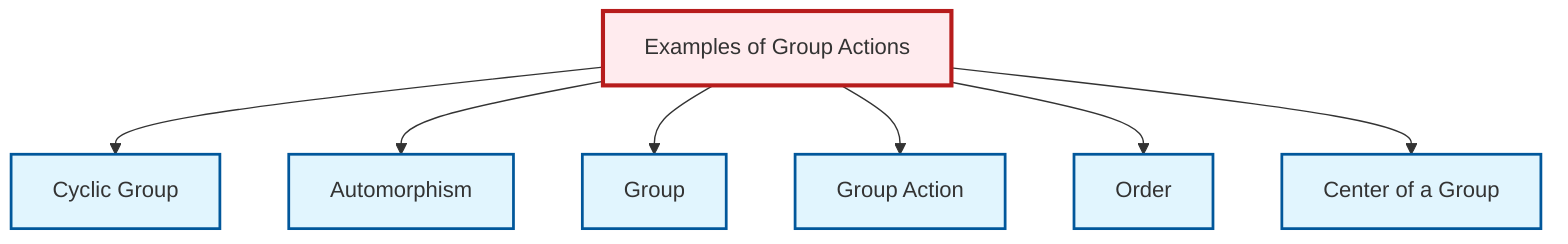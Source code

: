 graph TD
    classDef definition fill:#e1f5fe,stroke:#01579b,stroke-width:2px
    classDef theorem fill:#f3e5f5,stroke:#4a148c,stroke-width:2px
    classDef axiom fill:#fff3e0,stroke:#e65100,stroke-width:2px
    classDef example fill:#e8f5e9,stroke:#1b5e20,stroke-width:2px
    classDef current fill:#ffebee,stroke:#b71c1c,stroke-width:3px
    def-automorphism["Automorphism"]:::definition
    def-cyclic-group["Cyclic Group"]:::definition
    def-group["Group"]:::definition
    def-order["Order"]:::definition
    def-group-action["Group Action"]:::definition
    def-center-of-group["Center of a Group"]:::definition
    ex-group-action-examples["Examples of Group Actions"]:::example
    ex-group-action-examples --> def-cyclic-group
    ex-group-action-examples --> def-automorphism
    ex-group-action-examples --> def-group
    ex-group-action-examples --> def-group-action
    ex-group-action-examples --> def-order
    ex-group-action-examples --> def-center-of-group
    class ex-group-action-examples current